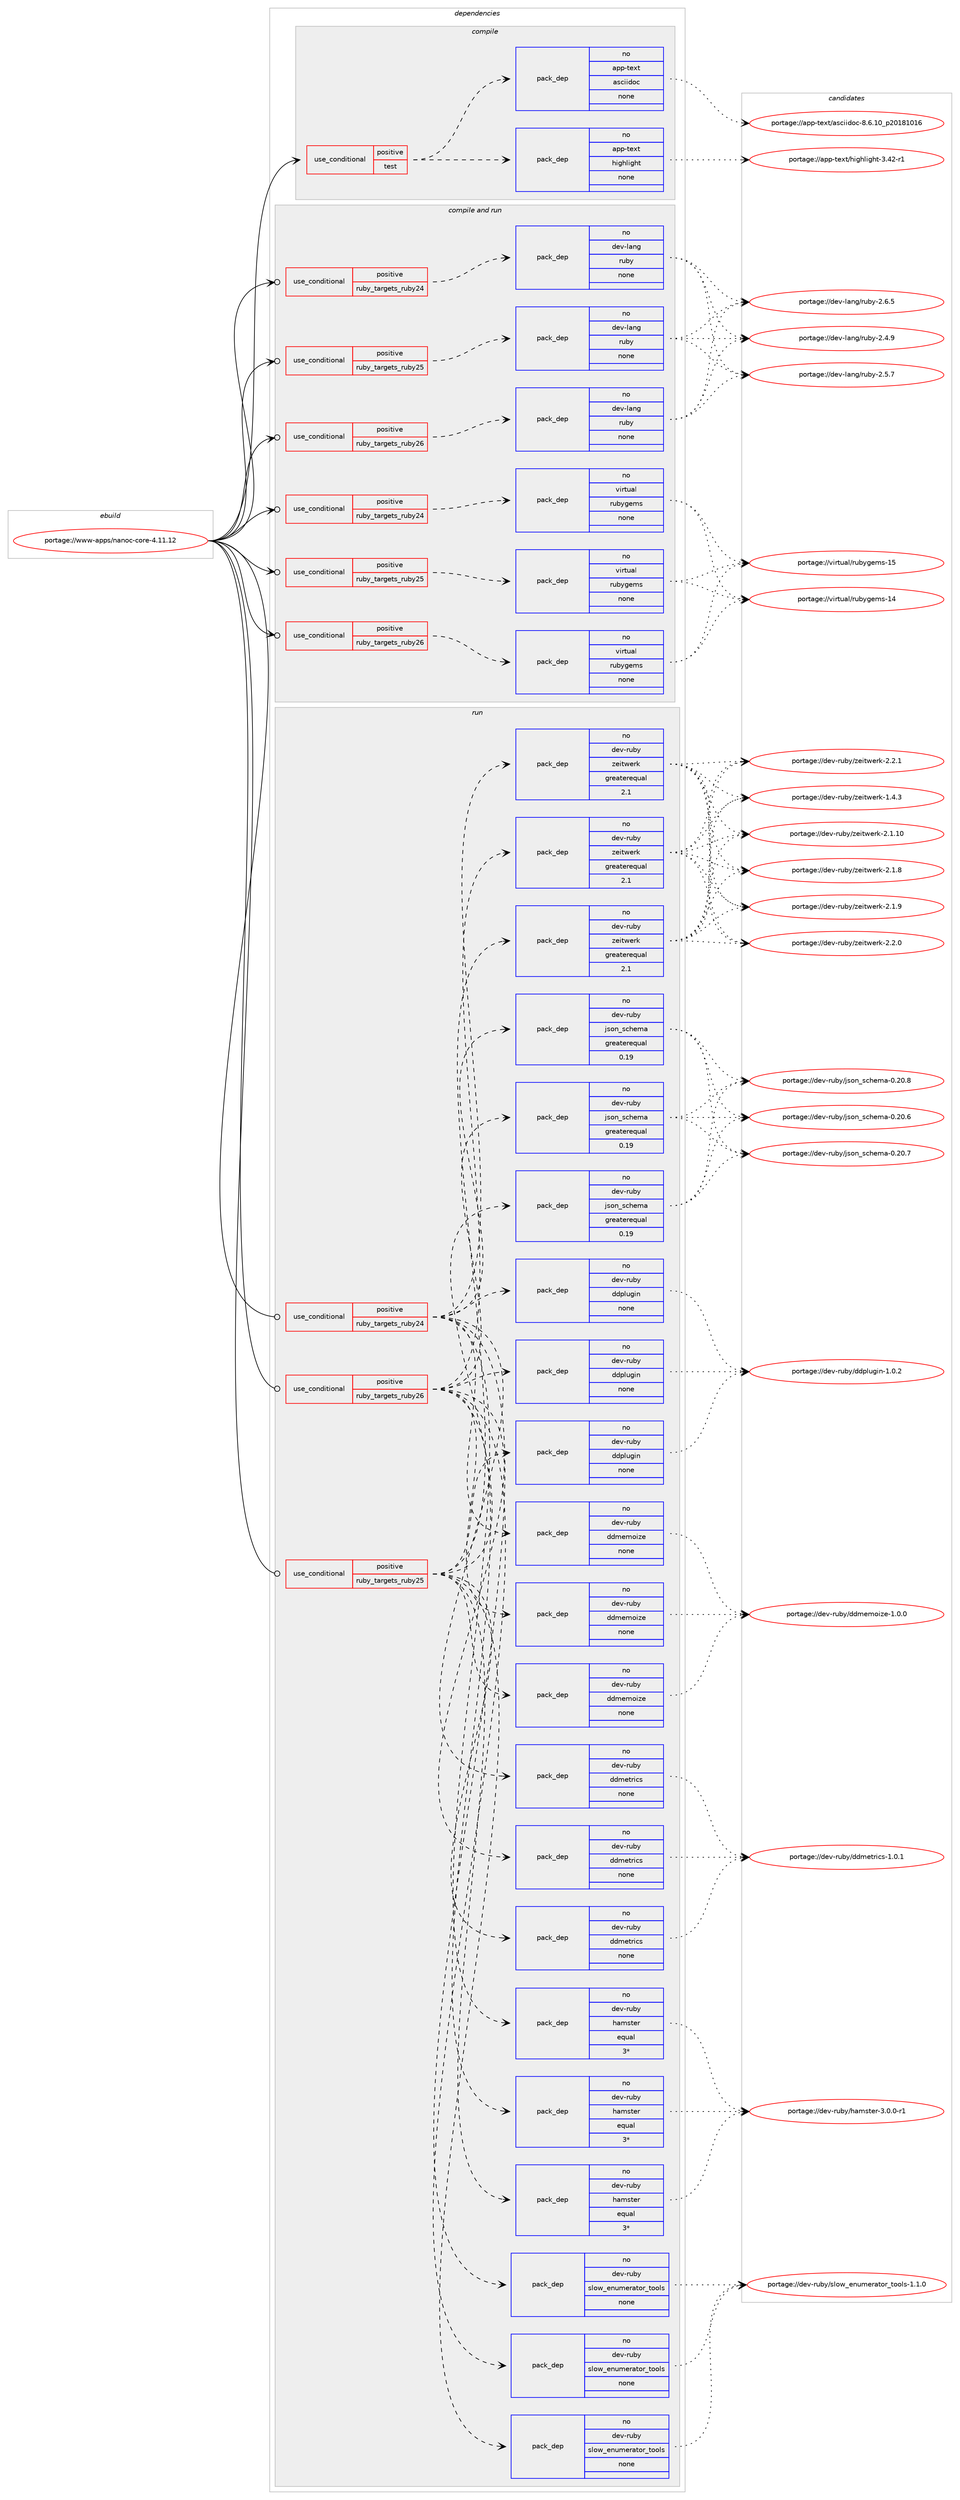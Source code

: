 digraph prolog {

# *************
# Graph options
# *************

newrank=true;
concentrate=true;
compound=true;
graph [rankdir=LR,fontname=Helvetica,fontsize=10,ranksep=1.5];#, ranksep=2.5, nodesep=0.2];
edge  [arrowhead=vee];
node  [fontname=Helvetica,fontsize=10];

# **********
# The ebuild
# **********

subgraph cluster_leftcol {
color=gray;
rank=same;
label=<<i>ebuild</i>>;
id [label="portage://www-apps/nanoc-core-4.11.12", color=red, width=4, href="../www-apps/nanoc-core-4.11.12.svg"];
}

# ****************
# The dependencies
# ****************

subgraph cluster_midcol {
color=gray;
label=<<i>dependencies</i>>;
subgraph cluster_compile {
fillcolor="#eeeeee";
style=filled;
label=<<i>compile</i>>;
subgraph cond105544 {
dependency438434 [label=<<TABLE BORDER="0" CELLBORDER="1" CELLSPACING="0" CELLPADDING="4"><TR><TD ROWSPAN="3" CELLPADDING="10">use_conditional</TD></TR><TR><TD>positive</TD></TR><TR><TD>test</TD></TR></TABLE>>, shape=none, color=red];
subgraph pack325110 {
dependency438435 [label=<<TABLE BORDER="0" CELLBORDER="1" CELLSPACING="0" CELLPADDING="4" WIDTH="220"><TR><TD ROWSPAN="6" CELLPADDING="30">pack_dep</TD></TR><TR><TD WIDTH="110">no</TD></TR><TR><TD>app-text</TD></TR><TR><TD>asciidoc</TD></TR><TR><TD>none</TD></TR><TR><TD></TD></TR></TABLE>>, shape=none, color=blue];
}
dependency438434:e -> dependency438435:w [weight=20,style="dashed",arrowhead="vee"];
subgraph pack325111 {
dependency438436 [label=<<TABLE BORDER="0" CELLBORDER="1" CELLSPACING="0" CELLPADDING="4" WIDTH="220"><TR><TD ROWSPAN="6" CELLPADDING="30">pack_dep</TD></TR><TR><TD WIDTH="110">no</TD></TR><TR><TD>app-text</TD></TR><TR><TD>highlight</TD></TR><TR><TD>none</TD></TR><TR><TD></TD></TR></TABLE>>, shape=none, color=blue];
}
dependency438434:e -> dependency438436:w [weight=20,style="dashed",arrowhead="vee"];
}
id:e -> dependency438434:w [weight=20,style="solid",arrowhead="vee"];
}
subgraph cluster_compileandrun {
fillcolor="#eeeeee";
style=filled;
label=<<i>compile and run</i>>;
subgraph cond105545 {
dependency438437 [label=<<TABLE BORDER="0" CELLBORDER="1" CELLSPACING="0" CELLPADDING="4"><TR><TD ROWSPAN="3" CELLPADDING="10">use_conditional</TD></TR><TR><TD>positive</TD></TR><TR><TD>ruby_targets_ruby24</TD></TR></TABLE>>, shape=none, color=red];
subgraph pack325112 {
dependency438438 [label=<<TABLE BORDER="0" CELLBORDER="1" CELLSPACING="0" CELLPADDING="4" WIDTH="220"><TR><TD ROWSPAN="6" CELLPADDING="30">pack_dep</TD></TR><TR><TD WIDTH="110">no</TD></TR><TR><TD>dev-lang</TD></TR><TR><TD>ruby</TD></TR><TR><TD>none</TD></TR><TR><TD></TD></TR></TABLE>>, shape=none, color=blue];
}
dependency438437:e -> dependency438438:w [weight=20,style="dashed",arrowhead="vee"];
}
id:e -> dependency438437:w [weight=20,style="solid",arrowhead="odotvee"];
subgraph cond105546 {
dependency438439 [label=<<TABLE BORDER="0" CELLBORDER="1" CELLSPACING="0" CELLPADDING="4"><TR><TD ROWSPAN="3" CELLPADDING="10">use_conditional</TD></TR><TR><TD>positive</TD></TR><TR><TD>ruby_targets_ruby24</TD></TR></TABLE>>, shape=none, color=red];
subgraph pack325113 {
dependency438440 [label=<<TABLE BORDER="0" CELLBORDER="1" CELLSPACING="0" CELLPADDING="4" WIDTH="220"><TR><TD ROWSPAN="6" CELLPADDING="30">pack_dep</TD></TR><TR><TD WIDTH="110">no</TD></TR><TR><TD>virtual</TD></TR><TR><TD>rubygems</TD></TR><TR><TD>none</TD></TR><TR><TD></TD></TR></TABLE>>, shape=none, color=blue];
}
dependency438439:e -> dependency438440:w [weight=20,style="dashed",arrowhead="vee"];
}
id:e -> dependency438439:w [weight=20,style="solid",arrowhead="odotvee"];
subgraph cond105547 {
dependency438441 [label=<<TABLE BORDER="0" CELLBORDER="1" CELLSPACING="0" CELLPADDING="4"><TR><TD ROWSPAN="3" CELLPADDING="10">use_conditional</TD></TR><TR><TD>positive</TD></TR><TR><TD>ruby_targets_ruby25</TD></TR></TABLE>>, shape=none, color=red];
subgraph pack325114 {
dependency438442 [label=<<TABLE BORDER="0" CELLBORDER="1" CELLSPACING="0" CELLPADDING="4" WIDTH="220"><TR><TD ROWSPAN="6" CELLPADDING="30">pack_dep</TD></TR><TR><TD WIDTH="110">no</TD></TR><TR><TD>dev-lang</TD></TR><TR><TD>ruby</TD></TR><TR><TD>none</TD></TR><TR><TD></TD></TR></TABLE>>, shape=none, color=blue];
}
dependency438441:e -> dependency438442:w [weight=20,style="dashed",arrowhead="vee"];
}
id:e -> dependency438441:w [weight=20,style="solid",arrowhead="odotvee"];
subgraph cond105548 {
dependency438443 [label=<<TABLE BORDER="0" CELLBORDER="1" CELLSPACING="0" CELLPADDING="4"><TR><TD ROWSPAN="3" CELLPADDING="10">use_conditional</TD></TR><TR><TD>positive</TD></TR><TR><TD>ruby_targets_ruby25</TD></TR></TABLE>>, shape=none, color=red];
subgraph pack325115 {
dependency438444 [label=<<TABLE BORDER="0" CELLBORDER="1" CELLSPACING="0" CELLPADDING="4" WIDTH="220"><TR><TD ROWSPAN="6" CELLPADDING="30">pack_dep</TD></TR><TR><TD WIDTH="110">no</TD></TR><TR><TD>virtual</TD></TR><TR><TD>rubygems</TD></TR><TR><TD>none</TD></TR><TR><TD></TD></TR></TABLE>>, shape=none, color=blue];
}
dependency438443:e -> dependency438444:w [weight=20,style="dashed",arrowhead="vee"];
}
id:e -> dependency438443:w [weight=20,style="solid",arrowhead="odotvee"];
subgraph cond105549 {
dependency438445 [label=<<TABLE BORDER="0" CELLBORDER="1" CELLSPACING="0" CELLPADDING="4"><TR><TD ROWSPAN="3" CELLPADDING="10">use_conditional</TD></TR><TR><TD>positive</TD></TR><TR><TD>ruby_targets_ruby26</TD></TR></TABLE>>, shape=none, color=red];
subgraph pack325116 {
dependency438446 [label=<<TABLE BORDER="0" CELLBORDER="1" CELLSPACING="0" CELLPADDING="4" WIDTH="220"><TR><TD ROWSPAN="6" CELLPADDING="30">pack_dep</TD></TR><TR><TD WIDTH="110">no</TD></TR><TR><TD>dev-lang</TD></TR><TR><TD>ruby</TD></TR><TR><TD>none</TD></TR><TR><TD></TD></TR></TABLE>>, shape=none, color=blue];
}
dependency438445:e -> dependency438446:w [weight=20,style="dashed",arrowhead="vee"];
}
id:e -> dependency438445:w [weight=20,style="solid",arrowhead="odotvee"];
subgraph cond105550 {
dependency438447 [label=<<TABLE BORDER="0" CELLBORDER="1" CELLSPACING="0" CELLPADDING="4"><TR><TD ROWSPAN="3" CELLPADDING="10">use_conditional</TD></TR><TR><TD>positive</TD></TR><TR><TD>ruby_targets_ruby26</TD></TR></TABLE>>, shape=none, color=red];
subgraph pack325117 {
dependency438448 [label=<<TABLE BORDER="0" CELLBORDER="1" CELLSPACING="0" CELLPADDING="4" WIDTH="220"><TR><TD ROWSPAN="6" CELLPADDING="30">pack_dep</TD></TR><TR><TD WIDTH="110">no</TD></TR><TR><TD>virtual</TD></TR><TR><TD>rubygems</TD></TR><TR><TD>none</TD></TR><TR><TD></TD></TR></TABLE>>, shape=none, color=blue];
}
dependency438447:e -> dependency438448:w [weight=20,style="dashed",arrowhead="vee"];
}
id:e -> dependency438447:w [weight=20,style="solid",arrowhead="odotvee"];
}
subgraph cluster_run {
fillcolor="#eeeeee";
style=filled;
label=<<i>run</i>>;
subgraph cond105551 {
dependency438449 [label=<<TABLE BORDER="0" CELLBORDER="1" CELLSPACING="0" CELLPADDING="4"><TR><TD ROWSPAN="3" CELLPADDING="10">use_conditional</TD></TR><TR><TD>positive</TD></TR><TR><TD>ruby_targets_ruby24</TD></TR></TABLE>>, shape=none, color=red];
subgraph pack325118 {
dependency438450 [label=<<TABLE BORDER="0" CELLBORDER="1" CELLSPACING="0" CELLPADDING="4" WIDTH="220"><TR><TD ROWSPAN="6" CELLPADDING="30">pack_dep</TD></TR><TR><TD WIDTH="110">no</TD></TR><TR><TD>dev-ruby</TD></TR><TR><TD>ddmemoize</TD></TR><TR><TD>none</TD></TR><TR><TD></TD></TR></TABLE>>, shape=none, color=blue];
}
dependency438449:e -> dependency438450:w [weight=20,style="dashed",arrowhead="vee"];
subgraph pack325119 {
dependency438451 [label=<<TABLE BORDER="0" CELLBORDER="1" CELLSPACING="0" CELLPADDING="4" WIDTH="220"><TR><TD ROWSPAN="6" CELLPADDING="30">pack_dep</TD></TR><TR><TD WIDTH="110">no</TD></TR><TR><TD>dev-ruby</TD></TR><TR><TD>ddmetrics</TD></TR><TR><TD>none</TD></TR><TR><TD></TD></TR></TABLE>>, shape=none, color=blue];
}
dependency438449:e -> dependency438451:w [weight=20,style="dashed",arrowhead="vee"];
subgraph pack325120 {
dependency438452 [label=<<TABLE BORDER="0" CELLBORDER="1" CELLSPACING="0" CELLPADDING="4" WIDTH="220"><TR><TD ROWSPAN="6" CELLPADDING="30">pack_dep</TD></TR><TR><TD WIDTH="110">no</TD></TR><TR><TD>dev-ruby</TD></TR><TR><TD>ddplugin</TD></TR><TR><TD>none</TD></TR><TR><TD></TD></TR></TABLE>>, shape=none, color=blue];
}
dependency438449:e -> dependency438452:w [weight=20,style="dashed",arrowhead="vee"];
subgraph pack325121 {
dependency438453 [label=<<TABLE BORDER="0" CELLBORDER="1" CELLSPACING="0" CELLPADDING="4" WIDTH="220"><TR><TD ROWSPAN="6" CELLPADDING="30">pack_dep</TD></TR><TR><TD WIDTH="110">no</TD></TR><TR><TD>dev-ruby</TD></TR><TR><TD>hamster</TD></TR><TR><TD>equal</TD></TR><TR><TD>3*</TD></TR></TABLE>>, shape=none, color=blue];
}
dependency438449:e -> dependency438453:w [weight=20,style="dashed",arrowhead="vee"];
subgraph pack325122 {
dependency438454 [label=<<TABLE BORDER="0" CELLBORDER="1" CELLSPACING="0" CELLPADDING="4" WIDTH="220"><TR><TD ROWSPAN="6" CELLPADDING="30">pack_dep</TD></TR><TR><TD WIDTH="110">no</TD></TR><TR><TD>dev-ruby</TD></TR><TR><TD>json_schema</TD></TR><TR><TD>greaterequal</TD></TR><TR><TD>0.19</TD></TR></TABLE>>, shape=none, color=blue];
}
dependency438449:e -> dependency438454:w [weight=20,style="dashed",arrowhead="vee"];
subgraph pack325123 {
dependency438455 [label=<<TABLE BORDER="0" CELLBORDER="1" CELLSPACING="0" CELLPADDING="4" WIDTH="220"><TR><TD ROWSPAN="6" CELLPADDING="30">pack_dep</TD></TR><TR><TD WIDTH="110">no</TD></TR><TR><TD>dev-ruby</TD></TR><TR><TD>slow_enumerator_tools</TD></TR><TR><TD>none</TD></TR><TR><TD></TD></TR></TABLE>>, shape=none, color=blue];
}
dependency438449:e -> dependency438455:w [weight=20,style="dashed",arrowhead="vee"];
subgraph pack325124 {
dependency438456 [label=<<TABLE BORDER="0" CELLBORDER="1" CELLSPACING="0" CELLPADDING="4" WIDTH="220"><TR><TD ROWSPAN="6" CELLPADDING="30">pack_dep</TD></TR><TR><TD WIDTH="110">no</TD></TR><TR><TD>dev-ruby</TD></TR><TR><TD>zeitwerk</TD></TR><TR><TD>greaterequal</TD></TR><TR><TD>2.1</TD></TR></TABLE>>, shape=none, color=blue];
}
dependency438449:e -> dependency438456:w [weight=20,style="dashed",arrowhead="vee"];
}
id:e -> dependency438449:w [weight=20,style="solid",arrowhead="odot"];
subgraph cond105552 {
dependency438457 [label=<<TABLE BORDER="0" CELLBORDER="1" CELLSPACING="0" CELLPADDING="4"><TR><TD ROWSPAN="3" CELLPADDING="10">use_conditional</TD></TR><TR><TD>positive</TD></TR><TR><TD>ruby_targets_ruby25</TD></TR></TABLE>>, shape=none, color=red];
subgraph pack325125 {
dependency438458 [label=<<TABLE BORDER="0" CELLBORDER="1" CELLSPACING="0" CELLPADDING="4" WIDTH="220"><TR><TD ROWSPAN="6" CELLPADDING="30">pack_dep</TD></TR><TR><TD WIDTH="110">no</TD></TR><TR><TD>dev-ruby</TD></TR><TR><TD>ddmemoize</TD></TR><TR><TD>none</TD></TR><TR><TD></TD></TR></TABLE>>, shape=none, color=blue];
}
dependency438457:e -> dependency438458:w [weight=20,style="dashed",arrowhead="vee"];
subgraph pack325126 {
dependency438459 [label=<<TABLE BORDER="0" CELLBORDER="1" CELLSPACING="0" CELLPADDING="4" WIDTH="220"><TR><TD ROWSPAN="6" CELLPADDING="30">pack_dep</TD></TR><TR><TD WIDTH="110">no</TD></TR><TR><TD>dev-ruby</TD></TR><TR><TD>ddmetrics</TD></TR><TR><TD>none</TD></TR><TR><TD></TD></TR></TABLE>>, shape=none, color=blue];
}
dependency438457:e -> dependency438459:w [weight=20,style="dashed",arrowhead="vee"];
subgraph pack325127 {
dependency438460 [label=<<TABLE BORDER="0" CELLBORDER="1" CELLSPACING="0" CELLPADDING="4" WIDTH="220"><TR><TD ROWSPAN="6" CELLPADDING="30">pack_dep</TD></TR><TR><TD WIDTH="110">no</TD></TR><TR><TD>dev-ruby</TD></TR><TR><TD>ddplugin</TD></TR><TR><TD>none</TD></TR><TR><TD></TD></TR></TABLE>>, shape=none, color=blue];
}
dependency438457:e -> dependency438460:w [weight=20,style="dashed",arrowhead="vee"];
subgraph pack325128 {
dependency438461 [label=<<TABLE BORDER="0" CELLBORDER="1" CELLSPACING="0" CELLPADDING="4" WIDTH="220"><TR><TD ROWSPAN="6" CELLPADDING="30">pack_dep</TD></TR><TR><TD WIDTH="110">no</TD></TR><TR><TD>dev-ruby</TD></TR><TR><TD>hamster</TD></TR><TR><TD>equal</TD></TR><TR><TD>3*</TD></TR></TABLE>>, shape=none, color=blue];
}
dependency438457:e -> dependency438461:w [weight=20,style="dashed",arrowhead="vee"];
subgraph pack325129 {
dependency438462 [label=<<TABLE BORDER="0" CELLBORDER="1" CELLSPACING="0" CELLPADDING="4" WIDTH="220"><TR><TD ROWSPAN="6" CELLPADDING="30">pack_dep</TD></TR><TR><TD WIDTH="110">no</TD></TR><TR><TD>dev-ruby</TD></TR><TR><TD>json_schema</TD></TR><TR><TD>greaterequal</TD></TR><TR><TD>0.19</TD></TR></TABLE>>, shape=none, color=blue];
}
dependency438457:e -> dependency438462:w [weight=20,style="dashed",arrowhead="vee"];
subgraph pack325130 {
dependency438463 [label=<<TABLE BORDER="0" CELLBORDER="1" CELLSPACING="0" CELLPADDING="4" WIDTH="220"><TR><TD ROWSPAN="6" CELLPADDING="30">pack_dep</TD></TR><TR><TD WIDTH="110">no</TD></TR><TR><TD>dev-ruby</TD></TR><TR><TD>slow_enumerator_tools</TD></TR><TR><TD>none</TD></TR><TR><TD></TD></TR></TABLE>>, shape=none, color=blue];
}
dependency438457:e -> dependency438463:w [weight=20,style="dashed",arrowhead="vee"];
subgraph pack325131 {
dependency438464 [label=<<TABLE BORDER="0" CELLBORDER="1" CELLSPACING="0" CELLPADDING="4" WIDTH="220"><TR><TD ROWSPAN="6" CELLPADDING="30">pack_dep</TD></TR><TR><TD WIDTH="110">no</TD></TR><TR><TD>dev-ruby</TD></TR><TR><TD>zeitwerk</TD></TR><TR><TD>greaterequal</TD></TR><TR><TD>2.1</TD></TR></TABLE>>, shape=none, color=blue];
}
dependency438457:e -> dependency438464:w [weight=20,style="dashed",arrowhead="vee"];
}
id:e -> dependency438457:w [weight=20,style="solid",arrowhead="odot"];
subgraph cond105553 {
dependency438465 [label=<<TABLE BORDER="0" CELLBORDER="1" CELLSPACING="0" CELLPADDING="4"><TR><TD ROWSPAN="3" CELLPADDING="10">use_conditional</TD></TR><TR><TD>positive</TD></TR><TR><TD>ruby_targets_ruby26</TD></TR></TABLE>>, shape=none, color=red];
subgraph pack325132 {
dependency438466 [label=<<TABLE BORDER="0" CELLBORDER="1" CELLSPACING="0" CELLPADDING="4" WIDTH="220"><TR><TD ROWSPAN="6" CELLPADDING="30">pack_dep</TD></TR><TR><TD WIDTH="110">no</TD></TR><TR><TD>dev-ruby</TD></TR><TR><TD>ddmemoize</TD></TR><TR><TD>none</TD></TR><TR><TD></TD></TR></TABLE>>, shape=none, color=blue];
}
dependency438465:e -> dependency438466:w [weight=20,style="dashed",arrowhead="vee"];
subgraph pack325133 {
dependency438467 [label=<<TABLE BORDER="0" CELLBORDER="1" CELLSPACING="0" CELLPADDING="4" WIDTH="220"><TR><TD ROWSPAN="6" CELLPADDING="30">pack_dep</TD></TR><TR><TD WIDTH="110">no</TD></TR><TR><TD>dev-ruby</TD></TR><TR><TD>ddmetrics</TD></TR><TR><TD>none</TD></TR><TR><TD></TD></TR></TABLE>>, shape=none, color=blue];
}
dependency438465:e -> dependency438467:w [weight=20,style="dashed",arrowhead="vee"];
subgraph pack325134 {
dependency438468 [label=<<TABLE BORDER="0" CELLBORDER="1" CELLSPACING="0" CELLPADDING="4" WIDTH="220"><TR><TD ROWSPAN="6" CELLPADDING="30">pack_dep</TD></TR><TR><TD WIDTH="110">no</TD></TR><TR><TD>dev-ruby</TD></TR><TR><TD>ddplugin</TD></TR><TR><TD>none</TD></TR><TR><TD></TD></TR></TABLE>>, shape=none, color=blue];
}
dependency438465:e -> dependency438468:w [weight=20,style="dashed",arrowhead="vee"];
subgraph pack325135 {
dependency438469 [label=<<TABLE BORDER="0" CELLBORDER="1" CELLSPACING="0" CELLPADDING="4" WIDTH="220"><TR><TD ROWSPAN="6" CELLPADDING="30">pack_dep</TD></TR><TR><TD WIDTH="110">no</TD></TR><TR><TD>dev-ruby</TD></TR><TR><TD>hamster</TD></TR><TR><TD>equal</TD></TR><TR><TD>3*</TD></TR></TABLE>>, shape=none, color=blue];
}
dependency438465:e -> dependency438469:w [weight=20,style="dashed",arrowhead="vee"];
subgraph pack325136 {
dependency438470 [label=<<TABLE BORDER="0" CELLBORDER="1" CELLSPACING="0" CELLPADDING="4" WIDTH="220"><TR><TD ROWSPAN="6" CELLPADDING="30">pack_dep</TD></TR><TR><TD WIDTH="110">no</TD></TR><TR><TD>dev-ruby</TD></TR><TR><TD>json_schema</TD></TR><TR><TD>greaterequal</TD></TR><TR><TD>0.19</TD></TR></TABLE>>, shape=none, color=blue];
}
dependency438465:e -> dependency438470:w [weight=20,style="dashed",arrowhead="vee"];
subgraph pack325137 {
dependency438471 [label=<<TABLE BORDER="0" CELLBORDER="1" CELLSPACING="0" CELLPADDING="4" WIDTH="220"><TR><TD ROWSPAN="6" CELLPADDING="30">pack_dep</TD></TR><TR><TD WIDTH="110">no</TD></TR><TR><TD>dev-ruby</TD></TR><TR><TD>slow_enumerator_tools</TD></TR><TR><TD>none</TD></TR><TR><TD></TD></TR></TABLE>>, shape=none, color=blue];
}
dependency438465:e -> dependency438471:w [weight=20,style="dashed",arrowhead="vee"];
subgraph pack325138 {
dependency438472 [label=<<TABLE BORDER="0" CELLBORDER="1" CELLSPACING="0" CELLPADDING="4" WIDTH="220"><TR><TD ROWSPAN="6" CELLPADDING="30">pack_dep</TD></TR><TR><TD WIDTH="110">no</TD></TR><TR><TD>dev-ruby</TD></TR><TR><TD>zeitwerk</TD></TR><TR><TD>greaterequal</TD></TR><TR><TD>2.1</TD></TR></TABLE>>, shape=none, color=blue];
}
dependency438465:e -> dependency438472:w [weight=20,style="dashed",arrowhead="vee"];
}
id:e -> dependency438465:w [weight=20,style="solid",arrowhead="odot"];
}
}

# **************
# The candidates
# **************

subgraph cluster_choices {
rank=same;
color=gray;
label=<<i>candidates</i>>;

subgraph choice325110 {
color=black;
nodesep=1;
choiceportage97112112451161011201164797115991051051001119945564654464948951125048495649484954 [label="portage://app-text/asciidoc-8.6.10_p20181016", color=red, width=4,href="../app-text/asciidoc-8.6.10_p20181016.svg"];
dependency438435:e -> choiceportage97112112451161011201164797115991051051001119945564654464948951125048495649484954:w [style=dotted,weight="100"];
}
subgraph choice325111 {
color=black;
nodesep=1;
choiceportage97112112451161011201164710410510310410810510310411645514652504511449 [label="portage://app-text/highlight-3.42-r1", color=red, width=4,href="../app-text/highlight-3.42-r1.svg"];
dependency438436:e -> choiceportage97112112451161011201164710410510310410810510310411645514652504511449:w [style=dotted,weight="100"];
}
subgraph choice325112 {
color=black;
nodesep=1;
choiceportage10010111845108971101034711411798121455046524657 [label="portage://dev-lang/ruby-2.4.9", color=red, width=4,href="../dev-lang/ruby-2.4.9.svg"];
choiceportage10010111845108971101034711411798121455046534655 [label="portage://dev-lang/ruby-2.5.7", color=red, width=4,href="../dev-lang/ruby-2.5.7.svg"];
choiceportage10010111845108971101034711411798121455046544653 [label="portage://dev-lang/ruby-2.6.5", color=red, width=4,href="../dev-lang/ruby-2.6.5.svg"];
dependency438438:e -> choiceportage10010111845108971101034711411798121455046524657:w [style=dotted,weight="100"];
dependency438438:e -> choiceportage10010111845108971101034711411798121455046534655:w [style=dotted,weight="100"];
dependency438438:e -> choiceportage10010111845108971101034711411798121455046544653:w [style=dotted,weight="100"];
}
subgraph choice325113 {
color=black;
nodesep=1;
choiceportage118105114116117971084711411798121103101109115454952 [label="portage://virtual/rubygems-14", color=red, width=4,href="../virtual/rubygems-14.svg"];
choiceportage118105114116117971084711411798121103101109115454953 [label="portage://virtual/rubygems-15", color=red, width=4,href="../virtual/rubygems-15.svg"];
dependency438440:e -> choiceportage118105114116117971084711411798121103101109115454952:w [style=dotted,weight="100"];
dependency438440:e -> choiceportage118105114116117971084711411798121103101109115454953:w [style=dotted,weight="100"];
}
subgraph choice325114 {
color=black;
nodesep=1;
choiceportage10010111845108971101034711411798121455046524657 [label="portage://dev-lang/ruby-2.4.9", color=red, width=4,href="../dev-lang/ruby-2.4.9.svg"];
choiceportage10010111845108971101034711411798121455046534655 [label="portage://dev-lang/ruby-2.5.7", color=red, width=4,href="../dev-lang/ruby-2.5.7.svg"];
choiceportage10010111845108971101034711411798121455046544653 [label="portage://dev-lang/ruby-2.6.5", color=red, width=4,href="../dev-lang/ruby-2.6.5.svg"];
dependency438442:e -> choiceportage10010111845108971101034711411798121455046524657:w [style=dotted,weight="100"];
dependency438442:e -> choiceportage10010111845108971101034711411798121455046534655:w [style=dotted,weight="100"];
dependency438442:e -> choiceportage10010111845108971101034711411798121455046544653:w [style=dotted,weight="100"];
}
subgraph choice325115 {
color=black;
nodesep=1;
choiceportage118105114116117971084711411798121103101109115454952 [label="portage://virtual/rubygems-14", color=red, width=4,href="../virtual/rubygems-14.svg"];
choiceportage118105114116117971084711411798121103101109115454953 [label="portage://virtual/rubygems-15", color=red, width=4,href="../virtual/rubygems-15.svg"];
dependency438444:e -> choiceportage118105114116117971084711411798121103101109115454952:w [style=dotted,weight="100"];
dependency438444:e -> choiceportage118105114116117971084711411798121103101109115454953:w [style=dotted,weight="100"];
}
subgraph choice325116 {
color=black;
nodesep=1;
choiceportage10010111845108971101034711411798121455046524657 [label="portage://dev-lang/ruby-2.4.9", color=red, width=4,href="../dev-lang/ruby-2.4.9.svg"];
choiceportage10010111845108971101034711411798121455046534655 [label="portage://dev-lang/ruby-2.5.7", color=red, width=4,href="../dev-lang/ruby-2.5.7.svg"];
choiceportage10010111845108971101034711411798121455046544653 [label="portage://dev-lang/ruby-2.6.5", color=red, width=4,href="../dev-lang/ruby-2.6.5.svg"];
dependency438446:e -> choiceportage10010111845108971101034711411798121455046524657:w [style=dotted,weight="100"];
dependency438446:e -> choiceportage10010111845108971101034711411798121455046534655:w [style=dotted,weight="100"];
dependency438446:e -> choiceportage10010111845108971101034711411798121455046544653:w [style=dotted,weight="100"];
}
subgraph choice325117 {
color=black;
nodesep=1;
choiceportage118105114116117971084711411798121103101109115454952 [label="portage://virtual/rubygems-14", color=red, width=4,href="../virtual/rubygems-14.svg"];
choiceportage118105114116117971084711411798121103101109115454953 [label="portage://virtual/rubygems-15", color=red, width=4,href="../virtual/rubygems-15.svg"];
dependency438448:e -> choiceportage118105114116117971084711411798121103101109115454952:w [style=dotted,weight="100"];
dependency438448:e -> choiceportage118105114116117971084711411798121103101109115454953:w [style=dotted,weight="100"];
}
subgraph choice325118 {
color=black;
nodesep=1;
choiceportage100101118451141179812147100100109101109111105122101454946484648 [label="portage://dev-ruby/ddmemoize-1.0.0", color=red, width=4,href="../dev-ruby/ddmemoize-1.0.0.svg"];
dependency438450:e -> choiceportage100101118451141179812147100100109101109111105122101454946484648:w [style=dotted,weight="100"];
}
subgraph choice325119 {
color=black;
nodesep=1;
choiceportage10010111845114117981214710010010910111611410599115454946484649 [label="portage://dev-ruby/ddmetrics-1.0.1", color=red, width=4,href="../dev-ruby/ddmetrics-1.0.1.svg"];
dependency438451:e -> choiceportage10010111845114117981214710010010910111611410599115454946484649:w [style=dotted,weight="100"];
}
subgraph choice325120 {
color=black;
nodesep=1;
choiceportage100101118451141179812147100100112108117103105110454946484650 [label="portage://dev-ruby/ddplugin-1.0.2", color=red, width=4,href="../dev-ruby/ddplugin-1.0.2.svg"];
dependency438452:e -> choiceportage100101118451141179812147100100112108117103105110454946484650:w [style=dotted,weight="100"];
}
subgraph choice325121 {
color=black;
nodesep=1;
choiceportage100101118451141179812147104971091151161011144551464846484511449 [label="portage://dev-ruby/hamster-3.0.0-r1", color=red, width=4,href="../dev-ruby/hamster-3.0.0-r1.svg"];
dependency438453:e -> choiceportage100101118451141179812147104971091151161011144551464846484511449:w [style=dotted,weight="100"];
}
subgraph choice325122 {
color=black;
nodesep=1;
choiceportage10010111845114117981214710611511111095115991041011099745484650484654 [label="portage://dev-ruby/json_schema-0.20.6", color=red, width=4,href="../dev-ruby/json_schema-0.20.6.svg"];
choiceportage10010111845114117981214710611511111095115991041011099745484650484655 [label="portage://dev-ruby/json_schema-0.20.7", color=red, width=4,href="../dev-ruby/json_schema-0.20.7.svg"];
choiceportage10010111845114117981214710611511111095115991041011099745484650484656 [label="portage://dev-ruby/json_schema-0.20.8", color=red, width=4,href="../dev-ruby/json_schema-0.20.8.svg"];
dependency438454:e -> choiceportage10010111845114117981214710611511111095115991041011099745484650484654:w [style=dotted,weight="100"];
dependency438454:e -> choiceportage10010111845114117981214710611511111095115991041011099745484650484655:w [style=dotted,weight="100"];
dependency438454:e -> choiceportage10010111845114117981214710611511111095115991041011099745484650484656:w [style=dotted,weight="100"];
}
subgraph choice325123 {
color=black;
nodesep=1;
choiceportage100101118451141179812147115108111119951011101171091011149711611111495116111111108115454946494648 [label="portage://dev-ruby/slow_enumerator_tools-1.1.0", color=red, width=4,href="../dev-ruby/slow_enumerator_tools-1.1.0.svg"];
dependency438455:e -> choiceportage100101118451141179812147115108111119951011101171091011149711611111495116111111108115454946494648:w [style=dotted,weight="100"];
}
subgraph choice325124 {
color=black;
nodesep=1;
choiceportage100101118451141179812147122101105116119101114107454946524651 [label="portage://dev-ruby/zeitwerk-1.4.3", color=red, width=4,href="../dev-ruby/zeitwerk-1.4.3.svg"];
choiceportage10010111845114117981214712210110511611910111410745504649464948 [label="portage://dev-ruby/zeitwerk-2.1.10", color=red, width=4,href="../dev-ruby/zeitwerk-2.1.10.svg"];
choiceportage100101118451141179812147122101105116119101114107455046494656 [label="portage://dev-ruby/zeitwerk-2.1.8", color=red, width=4,href="../dev-ruby/zeitwerk-2.1.8.svg"];
choiceportage100101118451141179812147122101105116119101114107455046494657 [label="portage://dev-ruby/zeitwerk-2.1.9", color=red, width=4,href="../dev-ruby/zeitwerk-2.1.9.svg"];
choiceportage100101118451141179812147122101105116119101114107455046504648 [label="portage://dev-ruby/zeitwerk-2.2.0", color=red, width=4,href="../dev-ruby/zeitwerk-2.2.0.svg"];
choiceportage100101118451141179812147122101105116119101114107455046504649 [label="portage://dev-ruby/zeitwerk-2.2.1", color=red, width=4,href="../dev-ruby/zeitwerk-2.2.1.svg"];
dependency438456:e -> choiceportage100101118451141179812147122101105116119101114107454946524651:w [style=dotted,weight="100"];
dependency438456:e -> choiceportage10010111845114117981214712210110511611910111410745504649464948:w [style=dotted,weight="100"];
dependency438456:e -> choiceportage100101118451141179812147122101105116119101114107455046494656:w [style=dotted,weight="100"];
dependency438456:e -> choiceportage100101118451141179812147122101105116119101114107455046494657:w [style=dotted,weight="100"];
dependency438456:e -> choiceportage100101118451141179812147122101105116119101114107455046504648:w [style=dotted,weight="100"];
dependency438456:e -> choiceportage100101118451141179812147122101105116119101114107455046504649:w [style=dotted,weight="100"];
}
subgraph choice325125 {
color=black;
nodesep=1;
choiceportage100101118451141179812147100100109101109111105122101454946484648 [label="portage://dev-ruby/ddmemoize-1.0.0", color=red, width=4,href="../dev-ruby/ddmemoize-1.0.0.svg"];
dependency438458:e -> choiceportage100101118451141179812147100100109101109111105122101454946484648:w [style=dotted,weight="100"];
}
subgraph choice325126 {
color=black;
nodesep=1;
choiceportage10010111845114117981214710010010910111611410599115454946484649 [label="portage://dev-ruby/ddmetrics-1.0.1", color=red, width=4,href="../dev-ruby/ddmetrics-1.0.1.svg"];
dependency438459:e -> choiceportage10010111845114117981214710010010910111611410599115454946484649:w [style=dotted,weight="100"];
}
subgraph choice325127 {
color=black;
nodesep=1;
choiceportage100101118451141179812147100100112108117103105110454946484650 [label="portage://dev-ruby/ddplugin-1.0.2", color=red, width=4,href="../dev-ruby/ddplugin-1.0.2.svg"];
dependency438460:e -> choiceportage100101118451141179812147100100112108117103105110454946484650:w [style=dotted,weight="100"];
}
subgraph choice325128 {
color=black;
nodesep=1;
choiceportage100101118451141179812147104971091151161011144551464846484511449 [label="portage://dev-ruby/hamster-3.0.0-r1", color=red, width=4,href="../dev-ruby/hamster-3.0.0-r1.svg"];
dependency438461:e -> choiceportage100101118451141179812147104971091151161011144551464846484511449:w [style=dotted,weight="100"];
}
subgraph choice325129 {
color=black;
nodesep=1;
choiceportage10010111845114117981214710611511111095115991041011099745484650484654 [label="portage://dev-ruby/json_schema-0.20.6", color=red, width=4,href="../dev-ruby/json_schema-0.20.6.svg"];
choiceportage10010111845114117981214710611511111095115991041011099745484650484655 [label="portage://dev-ruby/json_schema-0.20.7", color=red, width=4,href="../dev-ruby/json_schema-0.20.7.svg"];
choiceportage10010111845114117981214710611511111095115991041011099745484650484656 [label="portage://dev-ruby/json_schema-0.20.8", color=red, width=4,href="../dev-ruby/json_schema-0.20.8.svg"];
dependency438462:e -> choiceportage10010111845114117981214710611511111095115991041011099745484650484654:w [style=dotted,weight="100"];
dependency438462:e -> choiceportage10010111845114117981214710611511111095115991041011099745484650484655:w [style=dotted,weight="100"];
dependency438462:e -> choiceportage10010111845114117981214710611511111095115991041011099745484650484656:w [style=dotted,weight="100"];
}
subgraph choice325130 {
color=black;
nodesep=1;
choiceportage100101118451141179812147115108111119951011101171091011149711611111495116111111108115454946494648 [label="portage://dev-ruby/slow_enumerator_tools-1.1.0", color=red, width=4,href="../dev-ruby/slow_enumerator_tools-1.1.0.svg"];
dependency438463:e -> choiceportage100101118451141179812147115108111119951011101171091011149711611111495116111111108115454946494648:w [style=dotted,weight="100"];
}
subgraph choice325131 {
color=black;
nodesep=1;
choiceportage100101118451141179812147122101105116119101114107454946524651 [label="portage://dev-ruby/zeitwerk-1.4.3", color=red, width=4,href="../dev-ruby/zeitwerk-1.4.3.svg"];
choiceportage10010111845114117981214712210110511611910111410745504649464948 [label="portage://dev-ruby/zeitwerk-2.1.10", color=red, width=4,href="../dev-ruby/zeitwerk-2.1.10.svg"];
choiceportage100101118451141179812147122101105116119101114107455046494656 [label="portage://dev-ruby/zeitwerk-2.1.8", color=red, width=4,href="../dev-ruby/zeitwerk-2.1.8.svg"];
choiceportage100101118451141179812147122101105116119101114107455046494657 [label="portage://dev-ruby/zeitwerk-2.1.9", color=red, width=4,href="../dev-ruby/zeitwerk-2.1.9.svg"];
choiceportage100101118451141179812147122101105116119101114107455046504648 [label="portage://dev-ruby/zeitwerk-2.2.0", color=red, width=4,href="../dev-ruby/zeitwerk-2.2.0.svg"];
choiceportage100101118451141179812147122101105116119101114107455046504649 [label="portage://dev-ruby/zeitwerk-2.2.1", color=red, width=4,href="../dev-ruby/zeitwerk-2.2.1.svg"];
dependency438464:e -> choiceportage100101118451141179812147122101105116119101114107454946524651:w [style=dotted,weight="100"];
dependency438464:e -> choiceportage10010111845114117981214712210110511611910111410745504649464948:w [style=dotted,weight="100"];
dependency438464:e -> choiceportage100101118451141179812147122101105116119101114107455046494656:w [style=dotted,weight="100"];
dependency438464:e -> choiceportage100101118451141179812147122101105116119101114107455046494657:w [style=dotted,weight="100"];
dependency438464:e -> choiceportage100101118451141179812147122101105116119101114107455046504648:w [style=dotted,weight="100"];
dependency438464:e -> choiceportage100101118451141179812147122101105116119101114107455046504649:w [style=dotted,weight="100"];
}
subgraph choice325132 {
color=black;
nodesep=1;
choiceportage100101118451141179812147100100109101109111105122101454946484648 [label="portage://dev-ruby/ddmemoize-1.0.0", color=red, width=4,href="../dev-ruby/ddmemoize-1.0.0.svg"];
dependency438466:e -> choiceportage100101118451141179812147100100109101109111105122101454946484648:w [style=dotted,weight="100"];
}
subgraph choice325133 {
color=black;
nodesep=1;
choiceportage10010111845114117981214710010010910111611410599115454946484649 [label="portage://dev-ruby/ddmetrics-1.0.1", color=red, width=4,href="../dev-ruby/ddmetrics-1.0.1.svg"];
dependency438467:e -> choiceportage10010111845114117981214710010010910111611410599115454946484649:w [style=dotted,weight="100"];
}
subgraph choice325134 {
color=black;
nodesep=1;
choiceportage100101118451141179812147100100112108117103105110454946484650 [label="portage://dev-ruby/ddplugin-1.0.2", color=red, width=4,href="../dev-ruby/ddplugin-1.0.2.svg"];
dependency438468:e -> choiceportage100101118451141179812147100100112108117103105110454946484650:w [style=dotted,weight="100"];
}
subgraph choice325135 {
color=black;
nodesep=1;
choiceportage100101118451141179812147104971091151161011144551464846484511449 [label="portage://dev-ruby/hamster-3.0.0-r1", color=red, width=4,href="../dev-ruby/hamster-3.0.0-r1.svg"];
dependency438469:e -> choiceportage100101118451141179812147104971091151161011144551464846484511449:w [style=dotted,weight="100"];
}
subgraph choice325136 {
color=black;
nodesep=1;
choiceportage10010111845114117981214710611511111095115991041011099745484650484654 [label="portage://dev-ruby/json_schema-0.20.6", color=red, width=4,href="../dev-ruby/json_schema-0.20.6.svg"];
choiceportage10010111845114117981214710611511111095115991041011099745484650484655 [label="portage://dev-ruby/json_schema-0.20.7", color=red, width=4,href="../dev-ruby/json_schema-0.20.7.svg"];
choiceportage10010111845114117981214710611511111095115991041011099745484650484656 [label="portage://dev-ruby/json_schema-0.20.8", color=red, width=4,href="../dev-ruby/json_schema-0.20.8.svg"];
dependency438470:e -> choiceportage10010111845114117981214710611511111095115991041011099745484650484654:w [style=dotted,weight="100"];
dependency438470:e -> choiceportage10010111845114117981214710611511111095115991041011099745484650484655:w [style=dotted,weight="100"];
dependency438470:e -> choiceportage10010111845114117981214710611511111095115991041011099745484650484656:w [style=dotted,weight="100"];
}
subgraph choice325137 {
color=black;
nodesep=1;
choiceportage100101118451141179812147115108111119951011101171091011149711611111495116111111108115454946494648 [label="portage://dev-ruby/slow_enumerator_tools-1.1.0", color=red, width=4,href="../dev-ruby/slow_enumerator_tools-1.1.0.svg"];
dependency438471:e -> choiceportage100101118451141179812147115108111119951011101171091011149711611111495116111111108115454946494648:w [style=dotted,weight="100"];
}
subgraph choice325138 {
color=black;
nodesep=1;
choiceportage100101118451141179812147122101105116119101114107454946524651 [label="portage://dev-ruby/zeitwerk-1.4.3", color=red, width=4,href="../dev-ruby/zeitwerk-1.4.3.svg"];
choiceportage10010111845114117981214712210110511611910111410745504649464948 [label="portage://dev-ruby/zeitwerk-2.1.10", color=red, width=4,href="../dev-ruby/zeitwerk-2.1.10.svg"];
choiceportage100101118451141179812147122101105116119101114107455046494656 [label="portage://dev-ruby/zeitwerk-2.1.8", color=red, width=4,href="../dev-ruby/zeitwerk-2.1.8.svg"];
choiceportage100101118451141179812147122101105116119101114107455046494657 [label="portage://dev-ruby/zeitwerk-2.1.9", color=red, width=4,href="../dev-ruby/zeitwerk-2.1.9.svg"];
choiceportage100101118451141179812147122101105116119101114107455046504648 [label="portage://dev-ruby/zeitwerk-2.2.0", color=red, width=4,href="../dev-ruby/zeitwerk-2.2.0.svg"];
choiceportage100101118451141179812147122101105116119101114107455046504649 [label="portage://dev-ruby/zeitwerk-2.2.1", color=red, width=4,href="../dev-ruby/zeitwerk-2.2.1.svg"];
dependency438472:e -> choiceportage100101118451141179812147122101105116119101114107454946524651:w [style=dotted,weight="100"];
dependency438472:e -> choiceportage10010111845114117981214712210110511611910111410745504649464948:w [style=dotted,weight="100"];
dependency438472:e -> choiceportage100101118451141179812147122101105116119101114107455046494656:w [style=dotted,weight="100"];
dependency438472:e -> choiceportage100101118451141179812147122101105116119101114107455046494657:w [style=dotted,weight="100"];
dependency438472:e -> choiceportage100101118451141179812147122101105116119101114107455046504648:w [style=dotted,weight="100"];
dependency438472:e -> choiceportage100101118451141179812147122101105116119101114107455046504649:w [style=dotted,weight="100"];
}
}

}
